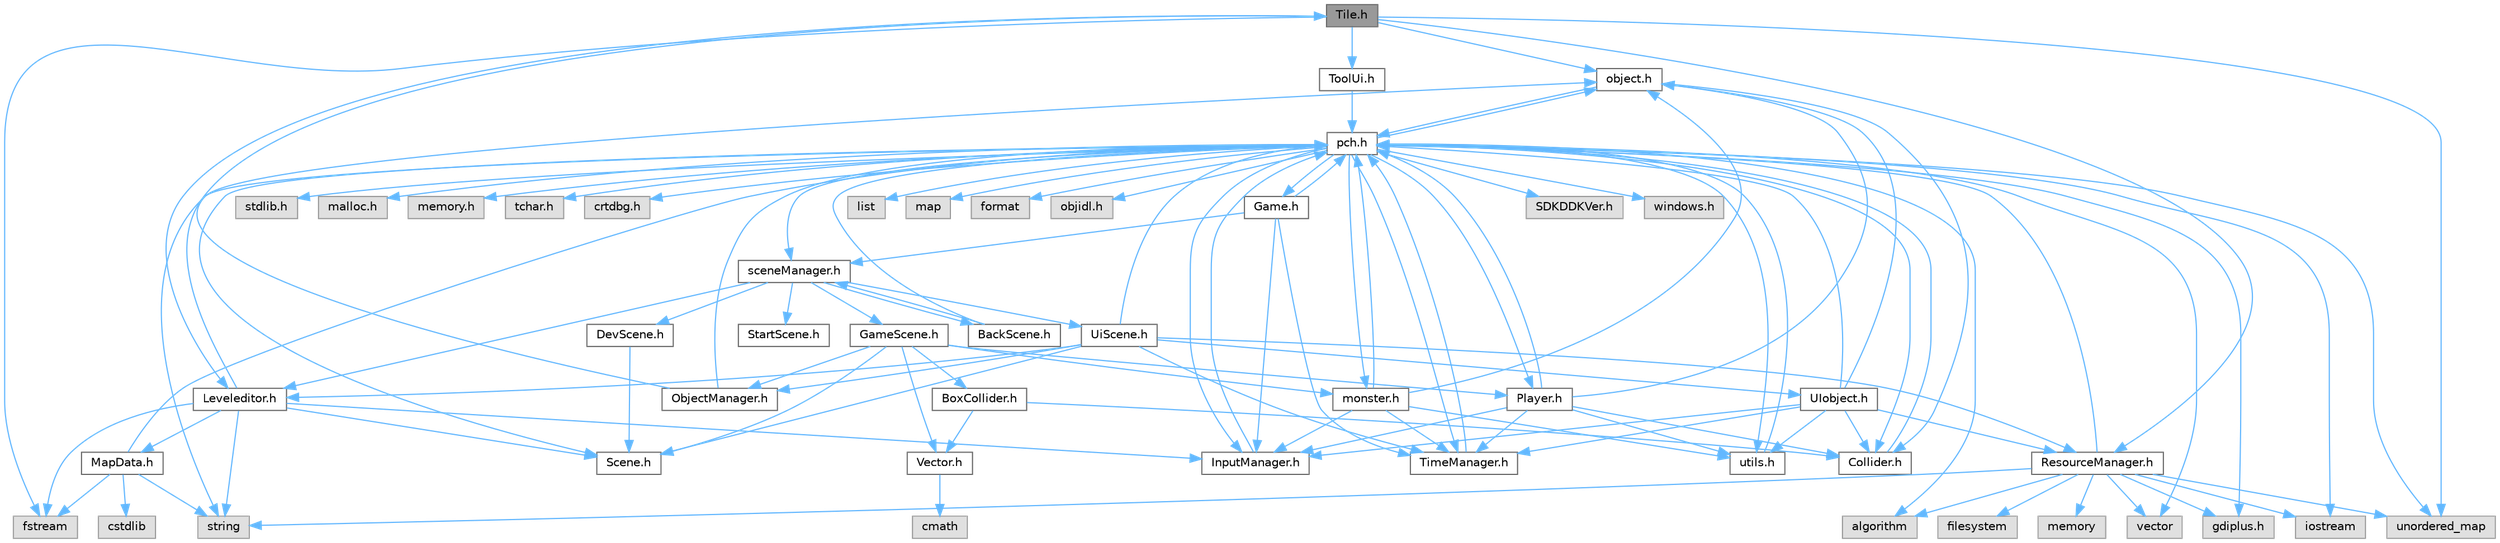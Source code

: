 digraph "Tile.h"
{
 // LATEX_PDF_SIZE
  bgcolor="transparent";
  edge [fontname=Helvetica,fontsize=10,labelfontname=Helvetica,labelfontsize=10];
  node [fontname=Helvetica,fontsize=10,shape=box,height=0.2,width=0.4];
  Node1 [id="Node000001",label="Tile.h",height=0.2,width=0.4,color="gray40", fillcolor="grey60", style="filled", fontcolor="black",tooltip=" "];
  Node1 -> Node2 [id="edge1_Node000001_Node000002",color="steelblue1",style="solid",tooltip=" "];
  Node2 [id="Node000002",label="object.h",height=0.2,width=0.4,color="grey40", fillcolor="white", style="filled",URL="$object_8h.html",tooltip=" "];
  Node2 -> Node3 [id="edge2_Node000002_Node000003",color="steelblue1",style="solid",tooltip=" "];
  Node3 [id="Node000003",label="pch.h",height=0.2,width=0.4,color="grey40", fillcolor="white", style="filled",URL="$pch_8h.html",tooltip=" "];
  Node3 -> Node4 [id="edge3_Node000003_Node000004",color="steelblue1",style="solid",tooltip=" "];
  Node4 [id="Node000004",label="SDKDDKVer.h",height=0.2,width=0.4,color="grey60", fillcolor="#E0E0E0", style="filled",tooltip=" "];
  Node3 -> Node5 [id="edge4_Node000003_Node000005",color="steelblue1",style="solid",tooltip=" "];
  Node5 [id="Node000005",label="windows.h",height=0.2,width=0.4,color="grey60", fillcolor="#E0E0E0", style="filled",tooltip=" "];
  Node3 -> Node6 [id="edge5_Node000003_Node000006",color="steelblue1",style="solid",tooltip=" "];
  Node6 [id="Node000006",label="stdlib.h",height=0.2,width=0.4,color="grey60", fillcolor="#E0E0E0", style="filled",tooltip=" "];
  Node3 -> Node7 [id="edge6_Node000003_Node000007",color="steelblue1",style="solid",tooltip=" "];
  Node7 [id="Node000007",label="malloc.h",height=0.2,width=0.4,color="grey60", fillcolor="#E0E0E0", style="filled",tooltip=" "];
  Node3 -> Node8 [id="edge7_Node000003_Node000008",color="steelblue1",style="solid",tooltip=" "];
  Node8 [id="Node000008",label="memory.h",height=0.2,width=0.4,color="grey60", fillcolor="#E0E0E0", style="filled",tooltip=" "];
  Node3 -> Node9 [id="edge8_Node000003_Node000009",color="steelblue1",style="solid",tooltip=" "];
  Node9 [id="Node000009",label="tchar.h",height=0.2,width=0.4,color="grey60", fillcolor="#E0E0E0", style="filled",tooltip=" "];
  Node3 -> Node10 [id="edge9_Node000003_Node000010",color="steelblue1",style="solid",tooltip=" "];
  Node10 [id="Node000010",label="crtdbg.h",height=0.2,width=0.4,color="grey60", fillcolor="#E0E0E0", style="filled",tooltip=" "];
  Node3 -> Node11 [id="edge10_Node000003_Node000011",color="steelblue1",style="solid",tooltip=" "];
  Node11 [id="Node000011",label="iostream",height=0.2,width=0.4,color="grey60", fillcolor="#E0E0E0", style="filled",tooltip=" "];
  Node3 -> Node12 [id="edge11_Node000003_Node000012",color="steelblue1",style="solid",tooltip=" "];
  Node12 [id="Node000012",label="vector",height=0.2,width=0.4,color="grey60", fillcolor="#E0E0E0", style="filled",tooltip=" "];
  Node3 -> Node13 [id="edge12_Node000003_Node000013",color="steelblue1",style="solid",tooltip=" "];
  Node13 [id="Node000013",label="string",height=0.2,width=0.4,color="grey60", fillcolor="#E0E0E0", style="filled",tooltip=" "];
  Node3 -> Node14 [id="edge13_Node000003_Node000014",color="steelblue1",style="solid",tooltip=" "];
  Node14 [id="Node000014",label="list",height=0.2,width=0.4,color="grey60", fillcolor="#E0E0E0", style="filled",tooltip=" "];
  Node3 -> Node15 [id="edge14_Node000003_Node000015",color="steelblue1",style="solid",tooltip=" "];
  Node15 [id="Node000015",label="map",height=0.2,width=0.4,color="grey60", fillcolor="#E0E0E0", style="filled",tooltip=" "];
  Node3 -> Node16 [id="edge15_Node000003_Node000016",color="steelblue1",style="solid",tooltip=" "];
  Node16 [id="Node000016",label="unordered_map",height=0.2,width=0.4,color="grey60", fillcolor="#E0E0E0", style="filled",tooltip=" "];
  Node3 -> Node17 [id="edge16_Node000003_Node000017",color="steelblue1",style="solid",tooltip=" "];
  Node17 [id="Node000017",label="algorithm",height=0.2,width=0.4,color="grey60", fillcolor="#E0E0E0", style="filled",tooltip=" "];
  Node3 -> Node18 [id="edge17_Node000003_Node000018",color="steelblue1",style="solid",tooltip=" "];
  Node18 [id="Node000018",label="format",height=0.2,width=0.4,color="grey60", fillcolor="#E0E0E0", style="filled",tooltip=" "];
  Node3 -> Node19 [id="edge18_Node000003_Node000019",color="steelblue1",style="solid",tooltip=" "];
  Node19 [id="Node000019",label="objidl.h",height=0.2,width=0.4,color="grey60", fillcolor="#E0E0E0", style="filled",tooltip=" "];
  Node3 -> Node20 [id="edge19_Node000003_Node000020",color="steelblue1",style="solid",tooltip=" "];
  Node20 [id="Node000020",label="gdiplus.h",height=0.2,width=0.4,color="grey60", fillcolor="#E0E0E0", style="filled",tooltip=" "];
  Node3 -> Node21 [id="edge20_Node000003_Node000021",color="steelblue1",style="solid",tooltip=" "];
  Node21 [id="Node000021",label="sceneManager.h",height=0.2,width=0.4,color="grey40", fillcolor="white", style="filled",URL="$scene_manager_8h.html",tooltip=" "];
  Node21 -> Node22 [id="edge21_Node000021_Node000022",color="steelblue1",style="solid",tooltip=" "];
  Node22 [id="Node000022",label="DevScene.h",height=0.2,width=0.4,color="grey40", fillcolor="white", style="filled",URL="$_dev_scene_8h.html",tooltip=" "];
  Node22 -> Node23 [id="edge22_Node000022_Node000023",color="steelblue1",style="solid",tooltip=" "];
  Node23 [id="Node000023",label="Scene.h",height=0.2,width=0.4,color="grey40", fillcolor="white", style="filled",URL="$_scene_8h.html",tooltip=" "];
  Node21 -> Node24 [id="edge23_Node000021_Node000024",color="steelblue1",style="solid",tooltip=" "];
  Node24 [id="Node000024",label="GameScene.h",height=0.2,width=0.4,color="grey40", fillcolor="white", style="filled",URL="$_game_scene_8h.html",tooltip=" "];
  Node24 -> Node23 [id="edge24_Node000024_Node000023",color="steelblue1",style="solid",tooltip=" "];
  Node24 -> Node25 [id="edge25_Node000024_Node000025",color="steelblue1",style="solid",tooltip=" "];
  Node25 [id="Node000025",label="Vector.h",height=0.2,width=0.4,color="grey40", fillcolor="white", style="filled",URL="$_vector_8h.html",tooltip=" "];
  Node25 -> Node26 [id="edge26_Node000025_Node000026",color="steelblue1",style="solid",tooltip=" "];
  Node26 [id="Node000026",label="cmath",height=0.2,width=0.4,color="grey60", fillcolor="#E0E0E0", style="filled",tooltip=" "];
  Node24 -> Node27 [id="edge27_Node000024_Node000027",color="steelblue1",style="solid",tooltip=" "];
  Node27 [id="Node000027",label="ObjectManager.h",height=0.2,width=0.4,color="grey40", fillcolor="white", style="filled",URL="$_object_manager_8h.html",tooltip=" "];
  Node27 -> Node3 [id="edge28_Node000027_Node000003",color="steelblue1",style="solid",tooltip=" "];
  Node27 -> Node2 [id="edge29_Node000027_Node000002",color="steelblue1",style="solid",tooltip=" "];
  Node24 -> Node28 [id="edge30_Node000024_Node000028",color="steelblue1",style="solid",tooltip=" "];
  Node28 [id="Node000028",label="Player.h",height=0.2,width=0.4,color="grey40", fillcolor="white", style="filled",URL="$_player_8h.html",tooltip=" "];
  Node28 -> Node29 [id="edge31_Node000028_Node000029",color="steelblue1",style="solid",tooltip=" "];
  Node29 [id="Node000029",label="InputManager.h",height=0.2,width=0.4,color="grey40", fillcolor="white", style="filled",URL="$_input_manager_8h.html",tooltip=" "];
  Node29 -> Node3 [id="edge32_Node000029_Node000003",color="steelblue1",style="solid",tooltip=" "];
  Node28 -> Node30 [id="edge33_Node000028_Node000030",color="steelblue1",style="solid",tooltip=" "];
  Node30 [id="Node000030",label="TimeManager.h",height=0.2,width=0.4,color="grey40", fillcolor="white", style="filled",URL="$_time_manager_8h.html",tooltip=" "];
  Node30 -> Node3 [id="edge34_Node000030_Node000003",color="steelblue1",style="solid",tooltip=" "];
  Node28 -> Node2 [id="edge35_Node000028_Node000002",color="steelblue1",style="solid",tooltip=" "];
  Node28 -> Node31 [id="edge36_Node000028_Node000031",color="steelblue1",style="solid",tooltip=" "];
  Node31 [id="Node000031",label="utils.h",height=0.2,width=0.4,color="grey40", fillcolor="white", style="filled",URL="$utils_8h.html",tooltip=" "];
  Node31 -> Node3 [id="edge37_Node000031_Node000003",color="steelblue1",style="solid",tooltip=" "];
  Node28 -> Node32 [id="edge38_Node000028_Node000032",color="steelblue1",style="solid",tooltip=" "];
  Node32 [id="Node000032",label="Collider.h",height=0.2,width=0.4,color="grey40", fillcolor="white", style="filled",URL="$_collider_8h.html",tooltip=" "];
  Node32 -> Node3 [id="edge39_Node000032_Node000003",color="steelblue1",style="solid",tooltip=" "];
  Node28 -> Node3 [id="edge40_Node000028_Node000003",color="steelblue1",style="solid",tooltip=" "];
  Node24 -> Node33 [id="edge41_Node000024_Node000033",color="steelblue1",style="solid",tooltip=" "];
  Node33 [id="Node000033",label="monster.h",height=0.2,width=0.4,color="grey40", fillcolor="white", style="filled",URL="$monster_8h.html",tooltip=" "];
  Node33 -> Node3 [id="edge42_Node000033_Node000003",color="steelblue1",style="solid",tooltip=" "];
  Node33 -> Node29 [id="edge43_Node000033_Node000029",color="steelblue1",style="solid",tooltip=" "];
  Node33 -> Node30 [id="edge44_Node000033_Node000030",color="steelblue1",style="solid",tooltip=" "];
  Node33 -> Node2 [id="edge45_Node000033_Node000002",color="steelblue1",style="solid",tooltip=" "];
  Node33 -> Node31 [id="edge46_Node000033_Node000031",color="steelblue1",style="solid",tooltip=" "];
  Node24 -> Node34 [id="edge47_Node000024_Node000034",color="steelblue1",style="solid",tooltip=" "];
  Node34 [id="Node000034",label="BoxCollider.h",height=0.2,width=0.4,color="grey40", fillcolor="white", style="filled",URL="$_box_collider_8h.html",tooltip=" "];
  Node34 -> Node32 [id="edge48_Node000034_Node000032",color="steelblue1",style="solid",tooltip=" "];
  Node34 -> Node25 [id="edge49_Node000034_Node000025",color="steelblue1",style="solid",tooltip=" "];
  Node21 -> Node35 [id="edge50_Node000021_Node000035",color="steelblue1",style="solid",tooltip=" "];
  Node35 [id="Node000035",label="Leveleditor.h",height=0.2,width=0.4,color="grey40", fillcolor="white", style="filled",URL="$_leveleditor_8h.html",tooltip=" "];
  Node35 -> Node23 [id="edge51_Node000035_Node000023",color="steelblue1",style="solid",tooltip=" "];
  Node35 -> Node29 [id="edge52_Node000035_Node000029",color="steelblue1",style="solid",tooltip=" "];
  Node35 -> Node36 [id="edge53_Node000035_Node000036",color="steelblue1",style="solid",tooltip=" "];
  Node36 [id="Node000036",label="MapData.h",height=0.2,width=0.4,color="grey40", fillcolor="white", style="filled",URL="$_map_data_8h.html",tooltip=" "];
  Node36 -> Node3 [id="edge54_Node000036_Node000003",color="steelblue1",style="solid",tooltip=" "];
  Node36 -> Node13 [id="edge55_Node000036_Node000013",color="steelblue1",style="solid",tooltip=" "];
  Node36 -> Node37 [id="edge56_Node000036_Node000037",color="steelblue1",style="solid",tooltip=" "];
  Node37 [id="Node000037",label="fstream",height=0.2,width=0.4,color="grey60", fillcolor="#E0E0E0", style="filled",tooltip=" "];
  Node36 -> Node38 [id="edge57_Node000036_Node000038",color="steelblue1",style="solid",tooltip=" "];
  Node38 [id="Node000038",label="cstdlib",height=0.2,width=0.4,color="grey60", fillcolor="#E0E0E0", style="filled",tooltip=" "];
  Node35 -> Node1 [id="edge58_Node000035_Node000001",color="steelblue1",style="solid",tooltip=" "];
  Node35 -> Node13 [id="edge59_Node000035_Node000013",color="steelblue1",style="solid",tooltip=" "];
  Node35 -> Node37 [id="edge60_Node000035_Node000037",color="steelblue1",style="solid",tooltip=" "];
  Node21 -> Node39 [id="edge61_Node000021_Node000039",color="steelblue1",style="solid",tooltip=" "];
  Node39 [id="Node000039",label="StartScene.h",height=0.2,width=0.4,color="grey40", fillcolor="white", style="filled",URL="$_start_scene_8h.html",tooltip=" "];
  Node21 -> Node40 [id="edge62_Node000021_Node000040",color="steelblue1",style="solid",tooltip=" "];
  Node40 [id="Node000040",label="UiScene.h",height=0.2,width=0.4,color="grey40", fillcolor="white", style="filled",URL="$_ui_scene_8h.html",tooltip=" "];
  Node40 -> Node3 [id="edge63_Node000040_Node000003",color="steelblue1",style="solid",tooltip=" "];
  Node40 -> Node30 [id="edge64_Node000040_Node000030",color="steelblue1",style="solid",tooltip=" "];
  Node40 -> Node35 [id="edge65_Node000040_Node000035",color="steelblue1",style="solid",tooltip=" "];
  Node40 -> Node41 [id="edge66_Node000040_Node000041",color="steelblue1",style="solid",tooltip=" "];
  Node41 [id="Node000041",label="ResourceManager.h",height=0.2,width=0.4,color="grey40", fillcolor="white", style="filled",URL="$_resource_manager_8h.html",tooltip=" "];
  Node41 -> Node3 [id="edge67_Node000041_Node000003",color="steelblue1",style="solid",tooltip=" "];
  Node41 -> Node42 [id="edge68_Node000041_Node000042",color="steelblue1",style="solid",tooltip=" "];
  Node42 [id="Node000042",label="filesystem",height=0.2,width=0.4,color="grey60", fillcolor="#E0E0E0", style="filled",tooltip=" "];
  Node41 -> Node20 [id="edge69_Node000041_Node000020",color="steelblue1",style="solid",tooltip=" "];
  Node41 -> Node16 [id="edge70_Node000041_Node000016",color="steelblue1",style="solid",tooltip=" "];
  Node41 -> Node12 [id="edge71_Node000041_Node000012",color="steelblue1",style="solid",tooltip=" "];
  Node41 -> Node13 [id="edge72_Node000041_Node000013",color="steelblue1",style="solid",tooltip=" "];
  Node41 -> Node11 [id="edge73_Node000041_Node000011",color="steelblue1",style="solid",tooltip=" "];
  Node41 -> Node17 [id="edge74_Node000041_Node000017",color="steelblue1",style="solid",tooltip=" "];
  Node41 -> Node43 [id="edge75_Node000041_Node000043",color="steelblue1",style="solid",tooltip=" "];
  Node43 [id="Node000043",label="memory",height=0.2,width=0.4,color="grey60", fillcolor="#E0E0E0", style="filled",tooltip=" "];
  Node40 -> Node27 [id="edge76_Node000040_Node000027",color="steelblue1",style="solid",tooltip=" "];
  Node40 -> Node44 [id="edge77_Node000040_Node000044",color="steelblue1",style="solid",tooltip=" "];
  Node44 [id="Node000044",label="UIobject.h",height=0.2,width=0.4,color="grey40", fillcolor="white", style="filled",URL="$_u_iobject_8h.html",tooltip=" "];
  Node44 -> Node2 [id="edge78_Node000044_Node000002",color="steelblue1",style="solid",tooltip=" "];
  Node44 -> Node29 [id="edge79_Node000044_Node000029",color="steelblue1",style="solid",tooltip=" "];
  Node44 -> Node30 [id="edge80_Node000044_Node000030",color="steelblue1",style="solid",tooltip=" "];
  Node44 -> Node31 [id="edge81_Node000044_Node000031",color="steelblue1",style="solid",tooltip=" "];
  Node44 -> Node32 [id="edge82_Node000044_Node000032",color="steelblue1",style="solid",tooltip=" "];
  Node44 -> Node3 [id="edge83_Node000044_Node000003",color="steelblue1",style="solid",tooltip=" "];
  Node44 -> Node41 [id="edge84_Node000044_Node000041",color="steelblue1",style="solid",tooltip=" "];
  Node40 -> Node23 [id="edge85_Node000040_Node000023",color="steelblue1",style="solid",tooltip=" "];
  Node21 -> Node45 [id="edge86_Node000021_Node000045",color="steelblue1",style="solid",tooltip=" "];
  Node45 [id="Node000045",label="BackScene.h",height=0.2,width=0.4,color="grey40", fillcolor="white", style="filled",URL="$_back_scene_8h.html",tooltip=" "];
  Node45 -> Node3 [id="edge87_Node000045_Node000003",color="steelblue1",style="solid",tooltip=" "];
  Node45 -> Node21 [id="edge88_Node000045_Node000021",color="steelblue1",style="solid",tooltip=" "];
  Node3 -> Node29 [id="edge89_Node000003_Node000029",color="steelblue1",style="solid",tooltip=" "];
  Node3 -> Node30 [id="edge90_Node000003_Node000030",color="steelblue1",style="solid",tooltip=" "];
  Node3 -> Node23 [id="edge91_Node000003_Node000023",color="steelblue1",style="solid",tooltip=" "];
  Node3 -> Node31 [id="edge92_Node000003_Node000031",color="steelblue1",style="solid",tooltip=" "];
  Node3 -> Node2 [id="edge93_Node000003_Node000002",color="steelblue1",style="solid",tooltip=" "];
  Node3 -> Node32 [id="edge94_Node000003_Node000032",color="steelblue1",style="solid",tooltip=" "];
  Node3 -> Node28 [id="edge95_Node000003_Node000028",color="steelblue1",style="solid",tooltip=" "];
  Node3 -> Node33 [id="edge96_Node000003_Node000033",color="steelblue1",style="solid",tooltip=" "];
  Node3 -> Node46 [id="edge97_Node000003_Node000046",color="steelblue1",style="solid",tooltip=" "];
  Node46 [id="Node000046",label="Game.h",height=0.2,width=0.4,color="grey40", fillcolor="white", style="filled",URL="$_game_8h.html",tooltip=" "];
  Node46 -> Node3 [id="edge98_Node000046_Node000003",color="steelblue1",style="solid",tooltip=" "];
  Node46 -> Node21 [id="edge99_Node000046_Node000021",color="steelblue1",style="solid",tooltip=" "];
  Node46 -> Node29 [id="edge100_Node000046_Node000029",color="steelblue1",style="solid",tooltip=" "];
  Node46 -> Node30 [id="edge101_Node000046_Node000030",color="steelblue1",style="solid",tooltip=" "];
  Node2 -> Node32 [id="edge102_Node000002_Node000032",color="steelblue1",style="solid",tooltip=" "];
  Node1 -> Node35 [id="edge103_Node000001_Node000035",color="steelblue1",style="solid",tooltip=" "];
  Node1 -> Node37 [id="edge104_Node000001_Node000037",color="steelblue1",style="solid",tooltip=" "];
  Node1 -> Node41 [id="edge105_Node000001_Node000041",color="steelblue1",style="solid",tooltip=" "];
  Node1 -> Node47 [id="edge106_Node000001_Node000047",color="steelblue1",style="solid",tooltip=" "];
  Node47 [id="Node000047",label="ToolUi.h",height=0.2,width=0.4,color="grey40", fillcolor="white", style="filled",URL="$_tool_ui_8h.html",tooltip=" "];
  Node47 -> Node3 [id="edge107_Node000047_Node000003",color="steelblue1",style="solid",tooltip=" "];
  Node1 -> Node16 [id="edge108_Node000001_Node000016",color="steelblue1",style="solid",tooltip=" "];
}
